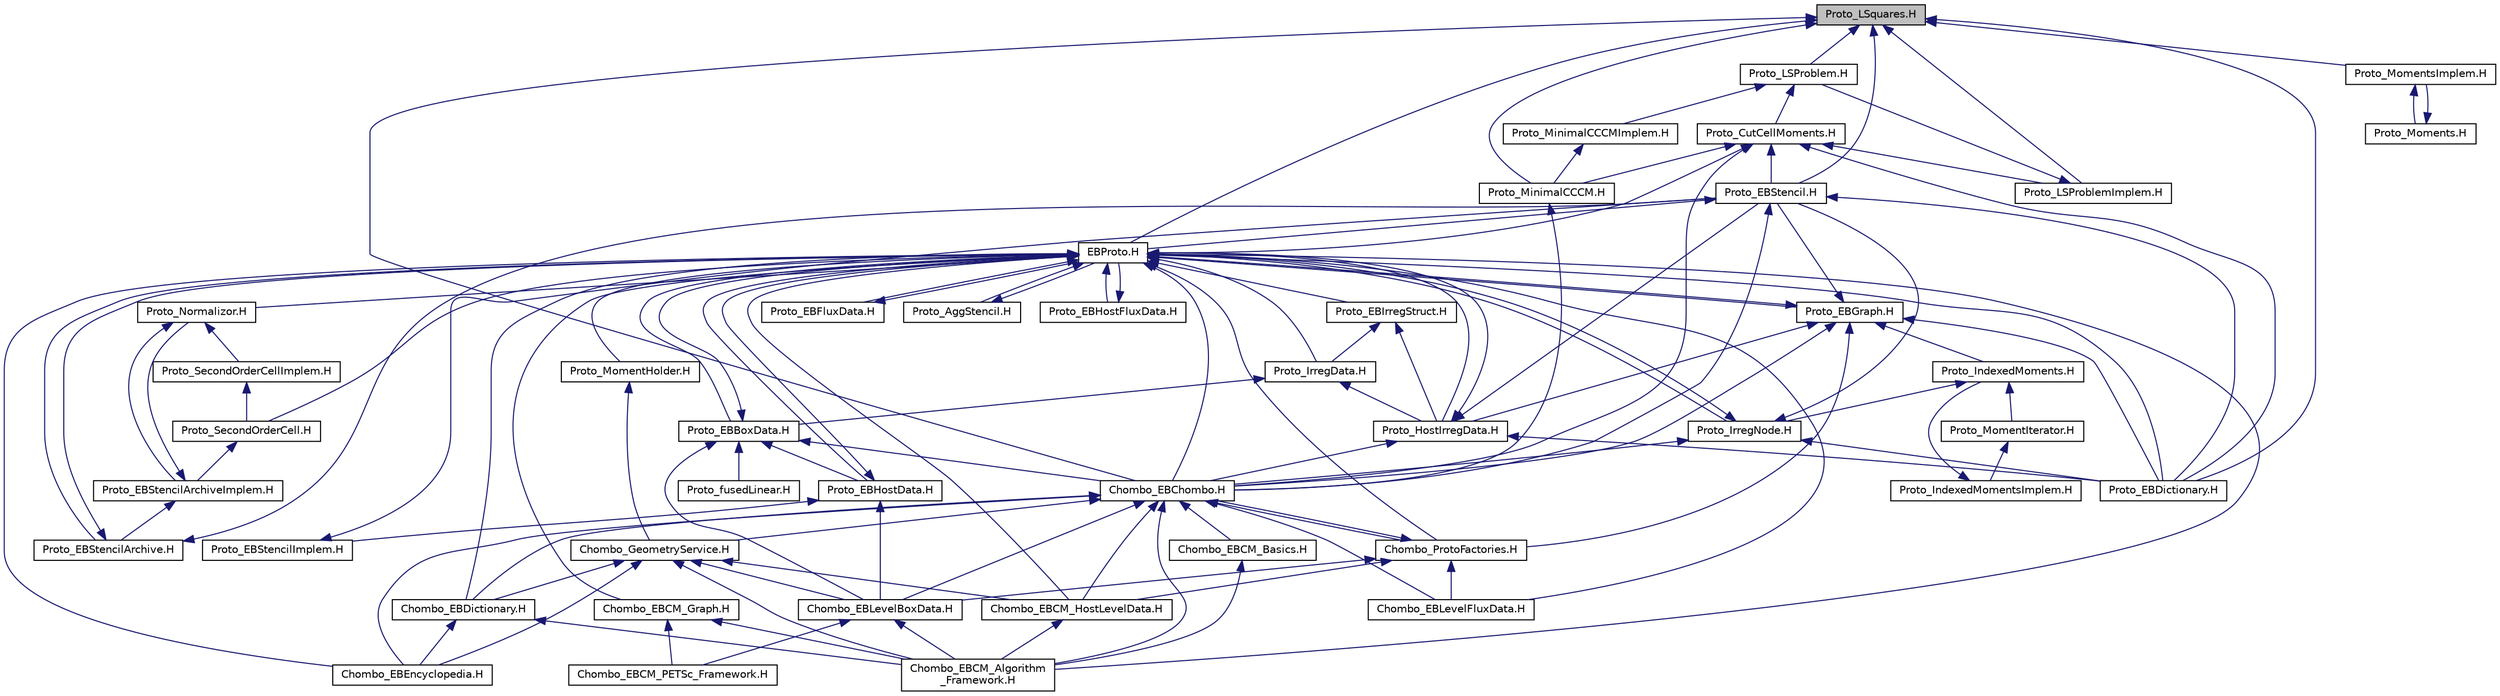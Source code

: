 digraph "Proto_LSquares.H"
{
  edge [fontname="Helvetica",fontsize="10",labelfontname="Helvetica",labelfontsize="10"];
  node [fontname="Helvetica",fontsize="10",shape=record];
  Node2 [label="Proto_LSquares.H",height=0.2,width=0.4,color="black", fillcolor="grey75", style="filled", fontcolor="black"];
  Node2 -> Node3 [dir="back",color="midnightblue",fontsize="10",style="solid",fontname="Helvetica"];
  Node3 [label="Proto_EBStencil.H",height=0.2,width=0.4,color="black", fillcolor="white", style="filled",URL="$Proto__EBStencil_8H.html"];
  Node3 -> Node4 [dir="back",color="midnightblue",fontsize="10",style="solid",fontname="Helvetica"];
  Node4 [label="EBProto.H",height=0.2,width=0.4,color="black", fillcolor="white", style="filled",URL="$EBProto_8H.html"];
  Node4 -> Node5 [dir="back",color="midnightblue",fontsize="10",style="solid",fontname="Helvetica"];
  Node5 [label="Chombo_EBCM_Algorithm\l_Framework.H",height=0.2,width=0.4,color="black", fillcolor="white", style="filled",URL="$Chombo__EBCM__Algorithm__Framework_8H.html"];
  Node4 -> Node6 [dir="back",color="midnightblue",fontsize="10",style="solid",fontname="Helvetica"];
  Node6 [label="Chombo_EBCM_Graph.H",height=0.2,width=0.4,color="black", fillcolor="white", style="filled",URL="$Chombo__EBCM__Graph_8H.html"];
  Node6 -> Node5 [dir="back",color="midnightblue",fontsize="10",style="solid",fontname="Helvetica"];
  Node6 -> Node7 [dir="back",color="midnightblue",fontsize="10",style="solid",fontname="Helvetica"];
  Node7 [label="Chombo_EBCM_PETSc_Framework.H",height=0.2,width=0.4,color="black", fillcolor="white", style="filled",URL="$Chombo__EBCM__PETSc__Framework_8H.html"];
  Node4 -> Node8 [dir="back",color="midnightblue",fontsize="10",style="solid",fontname="Helvetica"];
  Node8 [label="Chombo_EBCM_HostLevelData.H",height=0.2,width=0.4,color="black", fillcolor="white", style="filled",URL="$Chombo__EBCM__HostLevelData_8H.html"];
  Node8 -> Node5 [dir="back",color="midnightblue",fontsize="10",style="solid",fontname="Helvetica"];
  Node4 -> Node9 [dir="back",color="midnightblue",fontsize="10",style="solid",fontname="Helvetica"];
  Node9 [label="Proto_HostIrregData.H",height=0.2,width=0.4,color="black", fillcolor="white", style="filled",URL="$Proto__HostIrregData_8H.html"];
  Node9 -> Node4 [dir="back",color="midnightblue",fontsize="10",style="solid",fontname="Helvetica"];
  Node9 -> Node3 [dir="back",color="midnightblue",fontsize="10",style="solid",fontname="Helvetica"];
  Node9 -> Node10 [dir="back",color="midnightblue",fontsize="10",style="solid",fontname="Helvetica"];
  Node10 [label="Proto_EBDictionary.H",height=0.2,width=0.4,color="black", fillcolor="white", style="filled",URL="$Proto__EBDictionary_8H.html"];
  Node9 -> Node11 [dir="back",color="midnightblue",fontsize="10",style="solid",fontname="Helvetica"];
  Node11 [label="Chombo_EBChombo.H",height=0.2,width=0.4,color="black", fillcolor="white", style="filled",URL="$Chombo__EBChombo_8H.html"];
  Node11 -> Node5 [dir="back",color="midnightblue",fontsize="10",style="solid",fontname="Helvetica"];
  Node11 -> Node8 [dir="back",color="midnightblue",fontsize="10",style="solid",fontname="Helvetica"];
  Node11 -> Node12 [dir="back",color="midnightblue",fontsize="10",style="solid",fontname="Helvetica"];
  Node12 [label="Chombo_EBCM_Basics.H",height=0.2,width=0.4,color="black", fillcolor="white", style="filled",URL="$Chombo__EBCM__Basics_8H.html"];
  Node12 -> Node5 [dir="back",color="midnightblue",fontsize="10",style="solid",fontname="Helvetica"];
  Node11 -> Node13 [dir="back",color="midnightblue",fontsize="10",style="solid",fontname="Helvetica"];
  Node13 [label="Chombo_ProtoFactories.H",height=0.2,width=0.4,color="black", fillcolor="white", style="filled",URL="$Chombo__ProtoFactories_8H.html"];
  Node13 -> Node8 [dir="back",color="midnightblue",fontsize="10",style="solid",fontname="Helvetica"];
  Node13 -> Node11 [dir="back",color="midnightblue",fontsize="10",style="solid",fontname="Helvetica"];
  Node13 -> Node14 [dir="back",color="midnightblue",fontsize="10",style="solid",fontname="Helvetica"];
  Node14 [label="Chombo_EBLevelBoxData.H",height=0.2,width=0.4,color="black", fillcolor="white", style="filled",URL="$Chombo__EBLevelBoxData_8H.html"];
  Node14 -> Node5 [dir="back",color="midnightblue",fontsize="10",style="solid",fontname="Helvetica"];
  Node14 -> Node7 [dir="back",color="midnightblue",fontsize="10",style="solid",fontname="Helvetica"];
  Node13 -> Node15 [dir="back",color="midnightblue",fontsize="10",style="solid",fontname="Helvetica"];
  Node15 [label="Chombo_EBLevelFluxData.H",height=0.2,width=0.4,color="black", fillcolor="white", style="filled",URL="$Chombo__EBLevelFluxData_8H.html"];
  Node11 -> Node16 [dir="back",color="midnightblue",fontsize="10",style="solid",fontname="Helvetica"];
  Node16 [label="Chombo_EBDictionary.H",height=0.2,width=0.4,color="black", fillcolor="white", style="filled",URL="$Chombo__EBDictionary_8H.html"];
  Node16 -> Node5 [dir="back",color="midnightblue",fontsize="10",style="solid",fontname="Helvetica"];
  Node16 -> Node17 [dir="back",color="midnightblue",fontsize="10",style="solid",fontname="Helvetica"];
  Node17 [label="Chombo_EBEncyclopedia.H",height=0.2,width=0.4,color="black", fillcolor="white", style="filled",URL="$Chombo__EBEncyclopedia_8H.html"];
  Node11 -> Node18 [dir="back",color="midnightblue",fontsize="10",style="solid",fontname="Helvetica"];
  Node18 [label="Chombo_GeometryService.H",height=0.2,width=0.4,color="black", fillcolor="white", style="filled",URL="$Chombo__GeometryService_8H.html"];
  Node18 -> Node5 [dir="back",color="midnightblue",fontsize="10",style="solid",fontname="Helvetica"];
  Node18 -> Node8 [dir="back",color="midnightblue",fontsize="10",style="solid",fontname="Helvetica"];
  Node18 -> Node16 [dir="back",color="midnightblue",fontsize="10",style="solid",fontname="Helvetica"];
  Node18 -> Node17 [dir="back",color="midnightblue",fontsize="10",style="solid",fontname="Helvetica"];
  Node18 -> Node14 [dir="back",color="midnightblue",fontsize="10",style="solid",fontname="Helvetica"];
  Node11 -> Node17 [dir="back",color="midnightblue",fontsize="10",style="solid",fontname="Helvetica"];
  Node11 -> Node14 [dir="back",color="midnightblue",fontsize="10",style="solid",fontname="Helvetica"];
  Node11 -> Node15 [dir="back",color="midnightblue",fontsize="10",style="solid",fontname="Helvetica"];
  Node4 -> Node19 [dir="back",color="midnightblue",fontsize="10",style="solid",fontname="Helvetica"];
  Node19 [label="Proto_EBIrregStruct.H",height=0.2,width=0.4,color="black", fillcolor="white", style="filled",URL="$Proto__EBIrregStruct_8H.html"];
  Node19 -> Node9 [dir="back",color="midnightblue",fontsize="10",style="solid",fontname="Helvetica"];
  Node19 -> Node20 [dir="back",color="midnightblue",fontsize="10",style="solid",fontname="Helvetica"];
  Node20 [label="Proto_IrregData.H",height=0.2,width=0.4,color="black", fillcolor="white", style="filled",URL="$Proto__IrregData_8H.html"];
  Node20 -> Node9 [dir="back",color="midnightblue",fontsize="10",style="solid",fontname="Helvetica"];
  Node20 -> Node21 [dir="back",color="midnightblue",fontsize="10",style="solid",fontname="Helvetica"];
  Node21 [label="Proto_EBBoxData.H",height=0.2,width=0.4,color="black", fillcolor="white", style="filled",URL="$Proto__EBBoxData_8H.html"];
  Node21 -> Node4 [dir="back",color="midnightblue",fontsize="10",style="solid",fontname="Helvetica"];
  Node21 -> Node22 [dir="back",color="midnightblue",fontsize="10",style="solid",fontname="Helvetica"];
  Node22 [label="Proto_EBHostData.H",height=0.2,width=0.4,color="black", fillcolor="white", style="filled",URL="$Proto__EBHostData_8H.html"];
  Node22 -> Node23 [dir="back",color="midnightblue",fontsize="10",style="solid",fontname="Helvetica"];
  Node23 [label="Proto_EBStencilImplem.H",height=0.2,width=0.4,color="black", fillcolor="white", style="filled",URL="$Proto__EBStencilImplem_8H.html"];
  Node23 -> Node3 [dir="back",color="midnightblue",fontsize="10",style="solid",fontname="Helvetica"];
  Node22 -> Node4 [dir="back",color="midnightblue",fontsize="10",style="solid",fontname="Helvetica"];
  Node22 -> Node14 [dir="back",color="midnightblue",fontsize="10",style="solid",fontname="Helvetica"];
  Node21 -> Node24 [dir="back",color="midnightblue",fontsize="10",style="solid",fontname="Helvetica"];
  Node24 [label="Proto_fusedLinear.H",height=0.2,width=0.4,color="black", fillcolor="white", style="filled",URL="$Proto__fusedLinear_8H.html"];
  Node21 -> Node11 [dir="back",color="midnightblue",fontsize="10",style="solid",fontname="Helvetica"];
  Node21 -> Node14 [dir="back",color="midnightblue",fontsize="10",style="solid",fontname="Helvetica"];
  Node4 -> Node20 [dir="back",color="midnightblue",fontsize="10",style="solid",fontname="Helvetica"];
  Node4 -> Node25 [dir="back",color="midnightblue",fontsize="10",style="solid",fontname="Helvetica"];
  Node25 [label="Proto_IrregNode.H",height=0.2,width=0.4,color="black", fillcolor="white", style="filled",URL="$Proto__IrregNode_8H.html"];
  Node25 -> Node4 [dir="back",color="midnightblue",fontsize="10",style="solid",fontname="Helvetica"];
  Node25 -> Node3 [dir="back",color="midnightblue",fontsize="10",style="solid",fontname="Helvetica"];
  Node25 -> Node10 [dir="back",color="midnightblue",fontsize="10",style="solid",fontname="Helvetica"];
  Node25 -> Node11 [dir="back",color="midnightblue",fontsize="10",style="solid",fontname="Helvetica"];
  Node4 -> Node26 [dir="back",color="midnightblue",fontsize="10",style="solid",fontname="Helvetica"];
  Node26 [label="Proto_EBGraph.H",height=0.2,width=0.4,color="black", fillcolor="white", style="filled",URL="$Proto__EBGraph_8H.html"];
  Node26 -> Node9 [dir="back",color="midnightblue",fontsize="10",style="solid",fontname="Helvetica"];
  Node26 -> Node27 [dir="back",color="midnightblue",fontsize="10",style="solid",fontname="Helvetica"];
  Node27 [label="Proto_IndexedMoments.H",height=0.2,width=0.4,color="black", fillcolor="white", style="filled",URL="$Proto__IndexedMoments_8H.html"];
  Node27 -> Node25 [dir="back",color="midnightblue",fontsize="10",style="solid",fontname="Helvetica"];
  Node27 -> Node28 [dir="back",color="midnightblue",fontsize="10",style="solid",fontname="Helvetica"];
  Node28 [label="Proto_MomentIterator.H",height=0.2,width=0.4,color="black", fillcolor="white", style="filled",URL="$Proto__MomentIterator_8H.html"];
  Node28 -> Node29 [dir="back",color="midnightblue",fontsize="10",style="solid",fontname="Helvetica"];
  Node29 [label="Proto_IndexedMomentsImplem.H",height=0.2,width=0.4,color="black", fillcolor="white", style="filled",URL="$Proto__IndexedMomentsImplem_8H.html"];
  Node29 -> Node27 [dir="back",color="midnightblue",fontsize="10",style="solid",fontname="Helvetica"];
  Node26 -> Node4 [dir="back",color="midnightblue",fontsize="10",style="solid",fontname="Helvetica"];
  Node26 -> Node3 [dir="back",color="midnightblue",fontsize="10",style="solid",fontname="Helvetica"];
  Node26 -> Node10 [dir="back",color="midnightblue",fontsize="10",style="solid",fontname="Helvetica"];
  Node26 -> Node11 [dir="back",color="midnightblue",fontsize="10",style="solid",fontname="Helvetica"];
  Node26 -> Node13 [dir="back",color="midnightblue",fontsize="10",style="solid",fontname="Helvetica"];
  Node4 -> Node21 [dir="back",color="midnightblue",fontsize="10",style="solid",fontname="Helvetica"];
  Node4 -> Node30 [dir="back",color="midnightblue",fontsize="10",style="solid",fontname="Helvetica"];
  Node30 [label="Proto_EBFluxData.H",height=0.2,width=0.4,color="black", fillcolor="white", style="filled",URL="$Proto__EBFluxData_8H.html"];
  Node30 -> Node4 [dir="back",color="midnightblue",fontsize="10",style="solid",fontname="Helvetica"];
  Node4 -> Node31 [dir="back",color="midnightblue",fontsize="10",style="solid",fontname="Helvetica"];
  Node31 [label="Proto_AggStencil.H",height=0.2,width=0.4,color="black", fillcolor="white", style="filled",URL="$Proto__AggStencil_8H.html"];
  Node31 -> Node4 [dir="back",color="midnightblue",fontsize="10",style="solid",fontname="Helvetica"];
  Node4 -> Node32 [dir="back",color="midnightblue",fontsize="10",style="solid",fontname="Helvetica"];
  Node32 [label="Proto_EBStencilArchive.H",height=0.2,width=0.4,color="black", fillcolor="white", style="filled",URL="$Proto__EBStencilArchive_8H.html"];
  Node32 -> Node3 [dir="back",color="midnightblue",fontsize="10",style="solid",fontname="Helvetica"];
  Node32 -> Node4 [dir="back",color="midnightblue",fontsize="10",style="solid",fontname="Helvetica"];
  Node4 -> Node33 [dir="back",color="midnightblue",fontsize="10",style="solid",fontname="Helvetica"];
  Node33 [label="Proto_Normalizor.H",height=0.2,width=0.4,color="black", fillcolor="white", style="filled",URL="$Proto__Normalizor_8H.html"];
  Node33 -> Node34 [dir="back",color="midnightblue",fontsize="10",style="solid",fontname="Helvetica"];
  Node34 [label="Proto_EBStencilArchiveImplem.H",height=0.2,width=0.4,color="black", fillcolor="white", style="filled",URL="$Proto__EBStencilArchiveImplem_8H.html"];
  Node34 -> Node32 [dir="back",color="midnightblue",fontsize="10",style="solid",fontname="Helvetica"];
  Node34 -> Node33 [dir="back",color="midnightblue",fontsize="10",style="solid",fontname="Helvetica"];
  Node33 -> Node35 [dir="back",color="midnightblue",fontsize="10",style="solid",fontname="Helvetica"];
  Node35 [label="Proto_SecondOrderCellImplem.H",height=0.2,width=0.4,color="black", fillcolor="white", style="filled",URL="$Proto__SecondOrderCellImplem_8H.html"];
  Node35 -> Node36 [dir="back",color="midnightblue",fontsize="10",style="solid",fontname="Helvetica"];
  Node36 [label="Proto_SecondOrderCell.H",height=0.2,width=0.4,color="black", fillcolor="white", style="filled",URL="$Proto__SecondOrderCell_8H.html"];
  Node36 -> Node34 [dir="back",color="midnightblue",fontsize="10",style="solid",fontname="Helvetica"];
  Node4 -> Node36 [dir="back",color="midnightblue",fontsize="10",style="solid",fontname="Helvetica"];
  Node4 -> Node22 [dir="back",color="midnightblue",fontsize="10",style="solid",fontname="Helvetica"];
  Node4 -> Node37 [dir="back",color="midnightblue",fontsize="10",style="solid",fontname="Helvetica"];
  Node37 [label="Proto_EBHostFluxData.H",height=0.2,width=0.4,color="black", fillcolor="white", style="filled",URL="$Proto__EBHostFluxData_8H.html"];
  Node37 -> Node4 [dir="back",color="midnightblue",fontsize="10",style="solid",fontname="Helvetica"];
  Node4 -> Node10 [dir="back",color="midnightblue",fontsize="10",style="solid",fontname="Helvetica"];
  Node4 -> Node38 [dir="back",color="midnightblue",fontsize="10",style="solid",fontname="Helvetica"];
  Node38 [label="Proto_MomentHolder.H",height=0.2,width=0.4,color="black", fillcolor="white", style="filled",URL="$Proto__MomentHolder_8H.html"];
  Node38 -> Node18 [dir="back",color="midnightblue",fontsize="10",style="solid",fontname="Helvetica"];
  Node4 -> Node11 [dir="back",color="midnightblue",fontsize="10",style="solid",fontname="Helvetica"];
  Node4 -> Node13 [dir="back",color="midnightblue",fontsize="10",style="solid",fontname="Helvetica"];
  Node4 -> Node16 [dir="back",color="midnightblue",fontsize="10",style="solid",fontname="Helvetica"];
  Node4 -> Node17 [dir="back",color="midnightblue",fontsize="10",style="solid",fontname="Helvetica"];
  Node4 -> Node15 [dir="back",color="midnightblue",fontsize="10",style="solid",fontname="Helvetica"];
  Node3 -> Node10 [dir="back",color="midnightblue",fontsize="10",style="solid",fontname="Helvetica"];
  Node3 -> Node11 [dir="back",color="midnightblue",fontsize="10",style="solid",fontname="Helvetica"];
  Node2 -> Node39 [dir="back",color="midnightblue",fontsize="10",style="solid",fontname="Helvetica"];
  Node39 [label="Proto_LSProblem.H",height=0.2,width=0.4,color="black", fillcolor="white", style="filled",URL="$Proto__LSProblem_8H.html"];
  Node39 -> Node40 [dir="back",color="midnightblue",fontsize="10",style="solid",fontname="Helvetica"];
  Node40 [label="Proto_CutCellMoments.H",height=0.2,width=0.4,color="black", fillcolor="white", style="filled",URL="$Proto__CutCellMoments_8H.html"];
  Node40 -> Node3 [dir="back",color="midnightblue",fontsize="10",style="solid",fontname="Helvetica"];
  Node40 -> Node41 [dir="back",color="midnightblue",fontsize="10",style="solid",fontname="Helvetica"];
  Node41 [label="Proto_LSProblemImplem.H",height=0.2,width=0.4,color="black", fillcolor="white", style="filled",URL="$Proto__LSProblemImplem_8H.html"];
  Node41 -> Node39 [dir="back",color="midnightblue",fontsize="10",style="solid",fontname="Helvetica"];
  Node40 -> Node4 [dir="back",color="midnightblue",fontsize="10",style="solid",fontname="Helvetica"];
  Node40 -> Node10 [dir="back",color="midnightblue",fontsize="10",style="solid",fontname="Helvetica"];
  Node40 -> Node42 [dir="back",color="midnightblue",fontsize="10",style="solid",fontname="Helvetica"];
  Node42 [label="Proto_MinimalCCCM.H",height=0.2,width=0.4,color="black", fillcolor="white", style="filled",URL="$Proto__MinimalCCCM_8H.html"];
  Node42 -> Node11 [dir="back",color="midnightblue",fontsize="10",style="solid",fontname="Helvetica"];
  Node40 -> Node11 [dir="back",color="midnightblue",fontsize="10",style="solid",fontname="Helvetica"];
  Node39 -> Node43 [dir="back",color="midnightblue",fontsize="10",style="solid",fontname="Helvetica"];
  Node43 [label="Proto_MinimalCCCMImplem.H",height=0.2,width=0.4,color="black", fillcolor="white", style="filled",URL="$Proto__MinimalCCCMImplem_8H.html"];
  Node43 -> Node42 [dir="back",color="midnightblue",fontsize="10",style="solid",fontname="Helvetica"];
  Node2 -> Node41 [dir="back",color="midnightblue",fontsize="10",style="solid",fontname="Helvetica"];
  Node2 -> Node4 [dir="back",color="midnightblue",fontsize="10",style="solid",fontname="Helvetica"];
  Node2 -> Node10 [dir="back",color="midnightblue",fontsize="10",style="solid",fontname="Helvetica"];
  Node2 -> Node42 [dir="back",color="midnightblue",fontsize="10",style="solid",fontname="Helvetica"];
  Node2 -> Node44 [dir="back",color="midnightblue",fontsize="10",style="solid",fontname="Helvetica"];
  Node44 [label="Proto_MomentsImplem.H",height=0.2,width=0.4,color="black", fillcolor="white", style="filled",URL="$Proto__MomentsImplem_8H.html"];
  Node44 -> Node45 [dir="back",color="midnightblue",fontsize="10",style="solid",fontname="Helvetica"];
  Node45 [label="Proto_Moments.H",height=0.2,width=0.4,color="black", fillcolor="white", style="filled",URL="$Proto__Moments_8H.html"];
  Node45 -> Node44 [dir="back",color="midnightblue",fontsize="10",style="solid",fontname="Helvetica"];
  Node2 -> Node11 [dir="back",color="midnightblue",fontsize="10",style="solid",fontname="Helvetica"];
}
